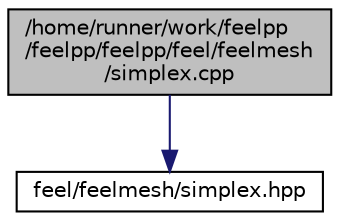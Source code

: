 digraph "/home/runner/work/feelpp/feelpp/feelpp/feel/feelmesh/simplex.cpp"
{
 // LATEX_PDF_SIZE
  edge [fontname="Helvetica",fontsize="10",labelfontname="Helvetica",labelfontsize="10"];
  node [fontname="Helvetica",fontsize="10",shape=record];
  Node1 [label="/home/runner/work/feelpp\l/feelpp/feelpp/feel/feelmesh\l/simplex.cpp",height=0.2,width=0.4,color="black", fillcolor="grey75", style="filled", fontcolor="black",tooltip=" "];
  Node1 -> Node2 [color="midnightblue",fontsize="10",style="solid",fontname="Helvetica"];
  Node2 [label="feel/feelmesh/simplex.hpp",height=0.2,width=0.4,color="black", fillcolor="white", style="filled",URL="$simplex_8hpp.html",tooltip=" "];
}
